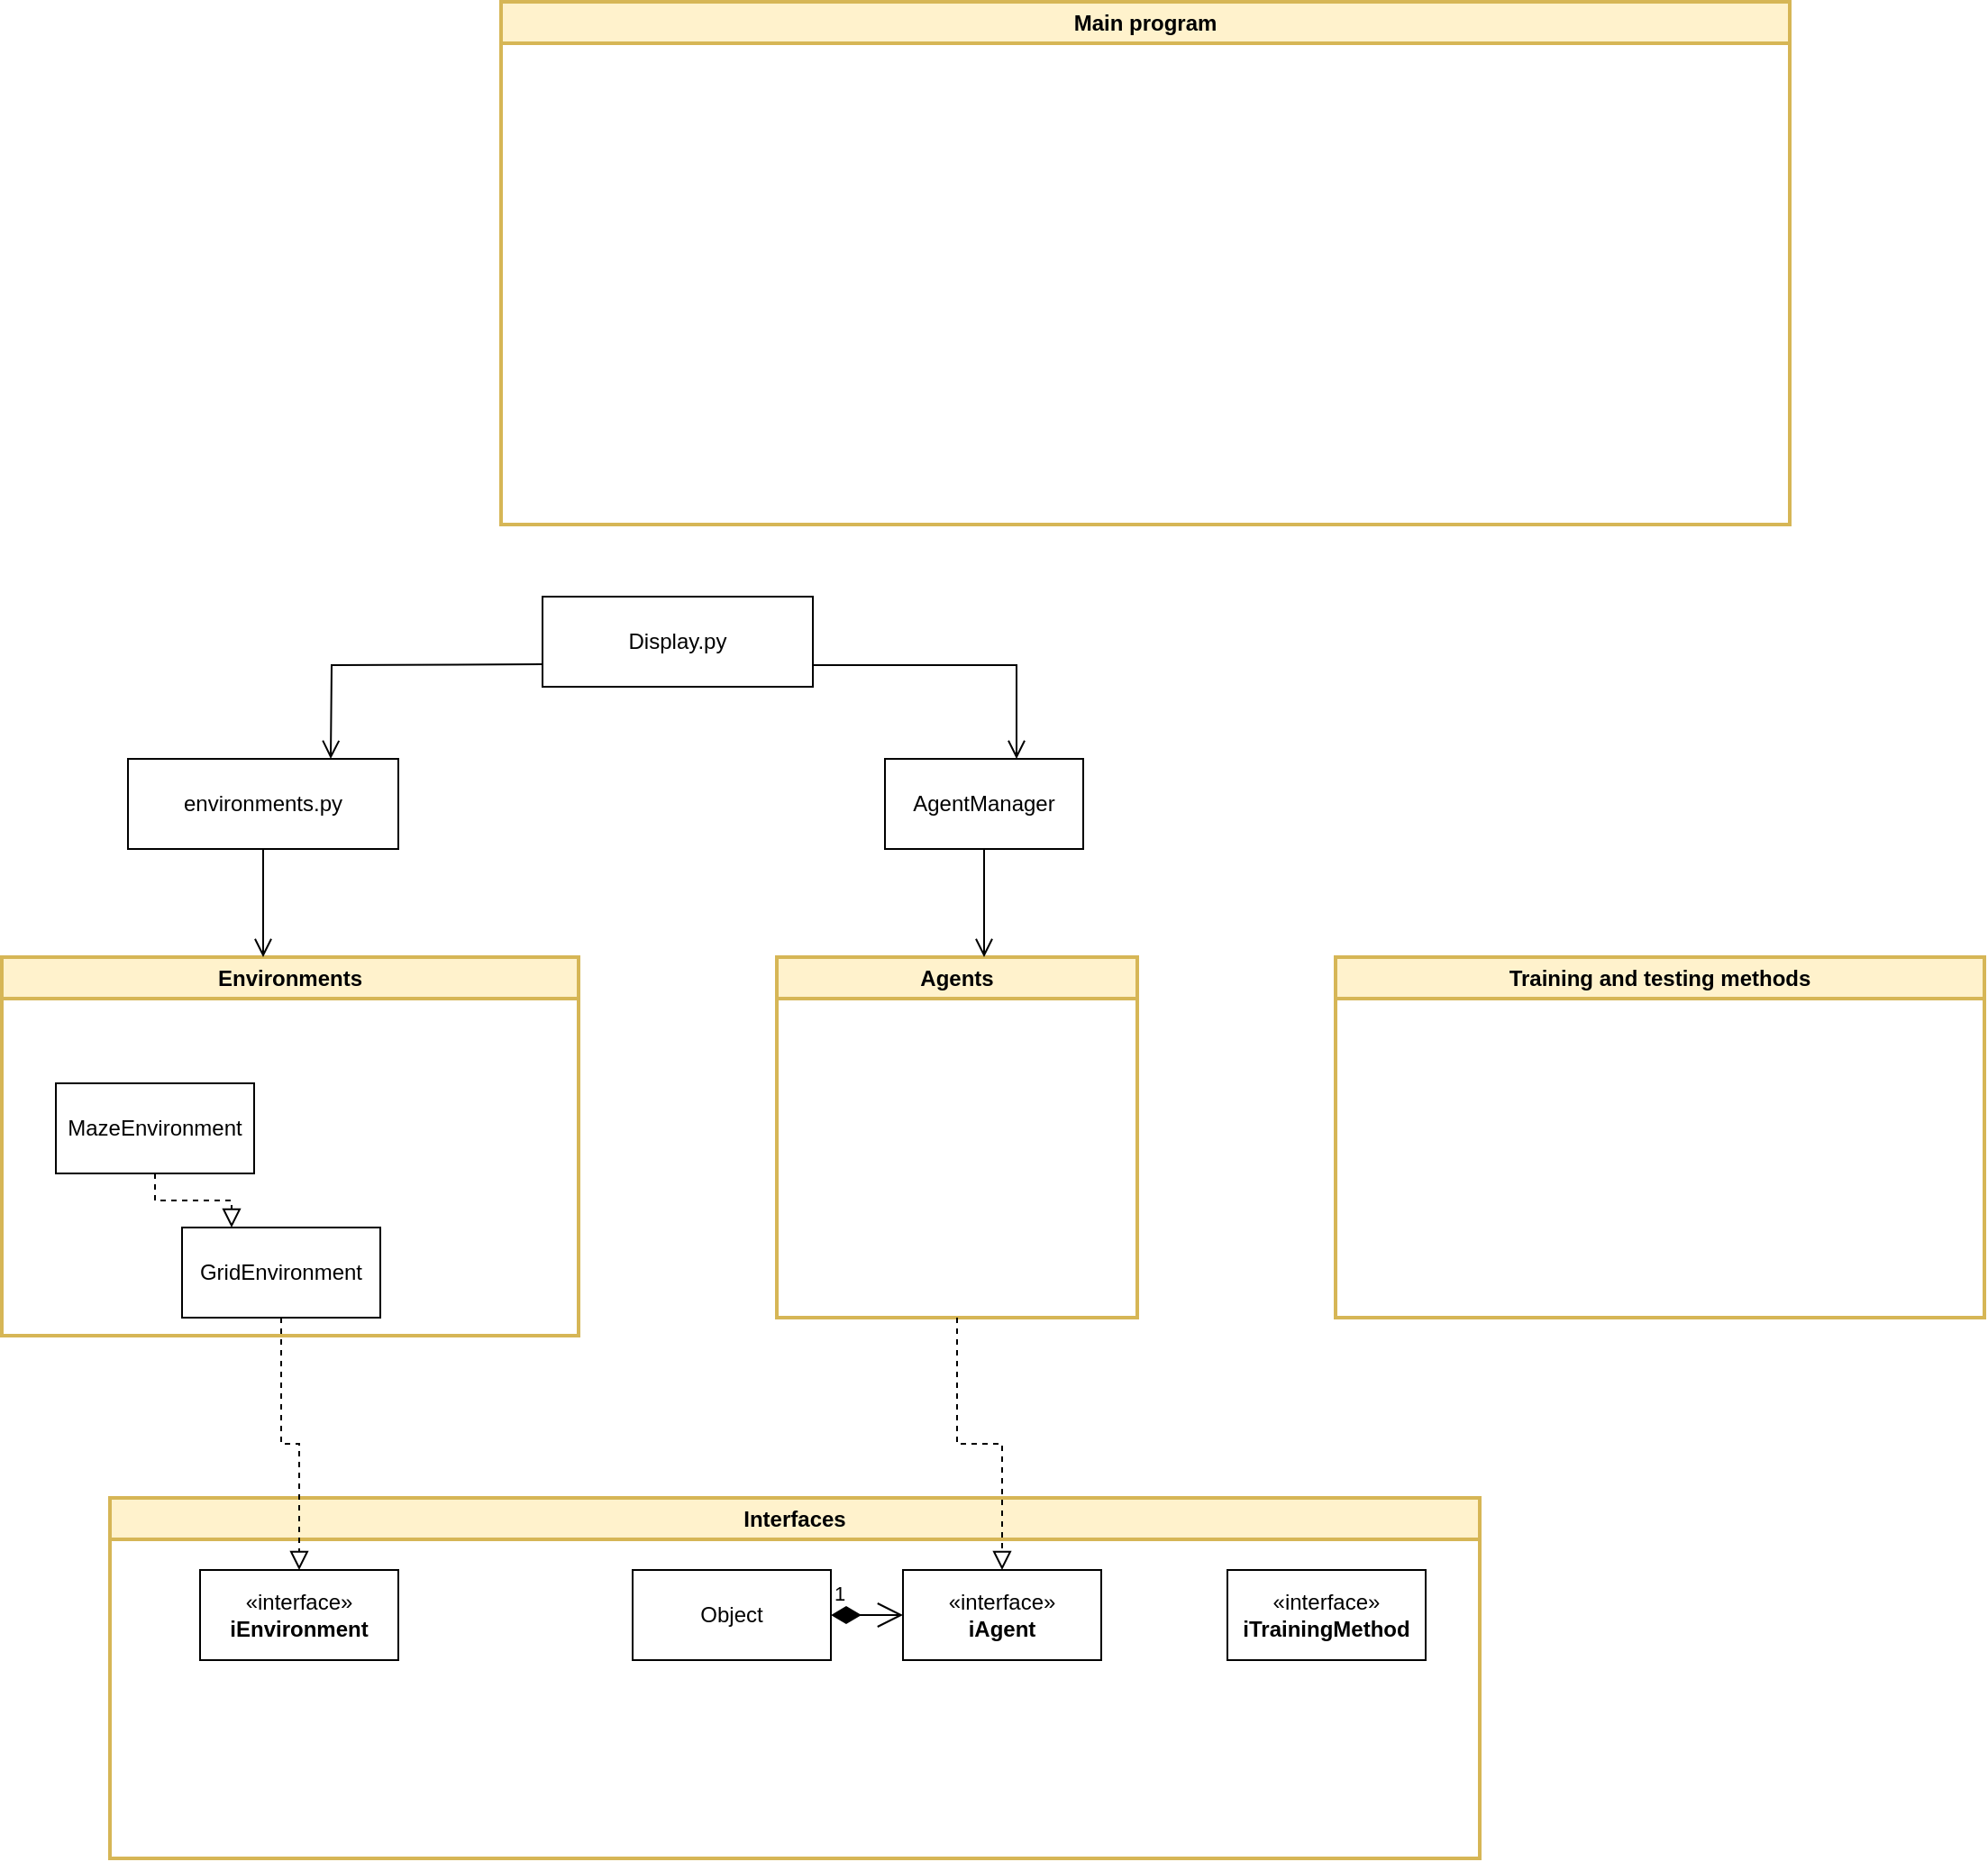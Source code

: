 <mxfile version="23.1.5" type="device">
  <diagram id="C5RBs43oDa-KdzZeNtuy" name="Page-1">
    <mxGraphModel dx="1595" dy="2114" grid="1" gridSize="10" guides="1" tooltips="1" connect="1" arrows="1" fold="1" page="1" pageScale="1" pageWidth="827" pageHeight="1169" math="0" shadow="0">
      <root>
        <mxCell id="WIyWlLk6GJQsqaUBKTNV-0" />
        <mxCell id="WIyWlLk6GJQsqaUBKTNV-1" parent="WIyWlLk6GJQsqaUBKTNV-0" />
        <mxCell id="FsBerznZIu6OIqvYbo5E-1" value="Agents" style="swimlane;whiteSpace=wrap;html=1;strokeWidth=2;fillColor=#fff2cc;strokeColor=#d6b656;" parent="WIyWlLk6GJQsqaUBKTNV-1" vertex="1">
          <mxGeometry x="500" y="300" width="200" height="200" as="geometry" />
        </mxCell>
        <mxCell id="FsBerznZIu6OIqvYbo5E-2" value="Environments" style="swimlane;whiteSpace=wrap;html=1;fillColor=#fff2cc;strokeColor=#d6b656;strokeWidth=2;" parent="WIyWlLk6GJQsqaUBKTNV-1" vertex="1">
          <mxGeometry x="70" y="300" width="320" height="210" as="geometry" />
        </mxCell>
        <mxCell id="G3Sz71prsRPAuzEE25Oy-8" value="GridEnvironment" style="html=1;whiteSpace=wrap;" vertex="1" parent="FsBerznZIu6OIqvYbo5E-2">
          <mxGeometry x="100" y="150" width="110" height="50" as="geometry" />
        </mxCell>
        <mxCell id="G3Sz71prsRPAuzEE25Oy-11" value="MazeEnvironment" style="html=1;whiteSpace=wrap;" vertex="1" parent="FsBerznZIu6OIqvYbo5E-2">
          <mxGeometry x="30" y="70" width="110" height="50" as="geometry" />
        </mxCell>
        <mxCell id="G3Sz71prsRPAuzEE25Oy-12" value="" style="endArrow=block;startArrow=none;endFill=0;startFill=0;endSize=8;html=1;verticalAlign=bottom;dashed=1;labelBackgroundColor=none;rounded=0;exitX=0.5;exitY=1;exitDx=0;exitDy=0;entryX=0.25;entryY=0;entryDx=0;entryDy=0;edgeStyle=orthogonalEdgeStyle;" edge="1" parent="FsBerznZIu6OIqvYbo5E-2" source="G3Sz71prsRPAuzEE25Oy-11" target="G3Sz71prsRPAuzEE25Oy-8">
          <mxGeometry width="160" relative="1" as="geometry">
            <mxPoint x="165" y="210" as="sourcePoint" />
            <mxPoint x="160" y="310" as="targetPoint" />
          </mxGeometry>
        </mxCell>
        <mxCell id="G3Sz71prsRPAuzEE25Oy-0" value="Interfaces" style="swimlane;whiteSpace=wrap;html=1;fillColor=#fff2cc;strokeColor=#d6b656;strokeWidth=2;" vertex="1" parent="WIyWlLk6GJQsqaUBKTNV-1">
          <mxGeometry x="130" y="600" width="760" height="200" as="geometry" />
        </mxCell>
        <mxCell id="G3Sz71prsRPAuzEE25Oy-3" value="«interface»&lt;br&gt;&lt;b&gt;iAgent&lt;/b&gt;" style="html=1;whiteSpace=wrap;" vertex="1" parent="G3Sz71prsRPAuzEE25Oy-0">
          <mxGeometry x="440" y="40" width="110" height="50" as="geometry" />
        </mxCell>
        <mxCell id="G3Sz71prsRPAuzEE25Oy-4" value="Object" style="html=1;whiteSpace=wrap;" vertex="1" parent="G3Sz71prsRPAuzEE25Oy-0">
          <mxGeometry x="290" y="40" width="110" height="50" as="geometry" />
        </mxCell>
        <mxCell id="G3Sz71prsRPAuzEE25Oy-7" value="«interface»&lt;br&gt;&lt;b&gt;iEnvironment&lt;br&gt;&lt;/b&gt;" style="html=1;whiteSpace=wrap;" vertex="1" parent="G3Sz71prsRPAuzEE25Oy-0">
          <mxGeometry x="50" y="40" width="110" height="50" as="geometry" />
        </mxCell>
        <mxCell id="G3Sz71prsRPAuzEE25Oy-13" value="1" style="endArrow=open;html=1;endSize=12;startArrow=diamondThin;startSize=14;startFill=1;edgeStyle=orthogonalEdgeStyle;align=left;verticalAlign=bottom;rounded=0;exitX=1;exitY=0.5;exitDx=0;exitDy=0;entryX=0;entryY=0.5;entryDx=0;entryDy=0;" edge="1" parent="G3Sz71prsRPAuzEE25Oy-0" source="G3Sz71prsRPAuzEE25Oy-4" target="G3Sz71prsRPAuzEE25Oy-3">
          <mxGeometry x="-1" y="3" relative="1" as="geometry">
            <mxPoint x="210" y="-100" as="sourcePoint" />
            <mxPoint x="370" y="-100" as="targetPoint" />
          </mxGeometry>
        </mxCell>
        <mxCell id="G3Sz71prsRPAuzEE25Oy-62" value="«interface»&lt;br&gt;&lt;b&gt;iTrainingMethod&lt;br&gt;&lt;/b&gt;" style="html=1;whiteSpace=wrap;" vertex="1" parent="G3Sz71prsRPAuzEE25Oy-0">
          <mxGeometry x="620" y="40" width="110" height="50" as="geometry" />
        </mxCell>
        <mxCell id="G3Sz71prsRPAuzEE25Oy-5" value="" style="endArrow=block;startArrow=none;endFill=0;startFill=0;endSize=8;html=1;verticalAlign=bottom;dashed=1;labelBackgroundColor=none;rounded=0;exitX=0.5;exitY=1;exitDx=0;exitDy=0;entryX=0.5;entryY=0;entryDx=0;entryDy=0;edgeStyle=orthogonalEdgeStyle;" edge="1" parent="WIyWlLk6GJQsqaUBKTNV-1" source="G3Sz71prsRPAuzEE25Oy-8" target="G3Sz71prsRPAuzEE25Oy-7">
          <mxGeometry width="160" relative="1" as="geometry">
            <mxPoint x="330" y="660" as="sourcePoint" />
            <mxPoint x="220" y="600" as="targetPoint" />
          </mxGeometry>
        </mxCell>
        <mxCell id="G3Sz71prsRPAuzEE25Oy-16" value="AgentManager" style="html=1;whiteSpace=wrap;" vertex="1" parent="WIyWlLk6GJQsqaUBKTNV-1">
          <mxGeometry x="560" y="190" width="110" height="50" as="geometry" />
        </mxCell>
        <mxCell id="G3Sz71prsRPAuzEE25Oy-58" value="" style="endArrow=open;startArrow=none;endFill=0;startFill=0;endSize=8;html=1;verticalAlign=bottom;labelBackgroundColor=none;strokeWidth=1;rounded=0;exitX=0.5;exitY=1;exitDx=0;exitDy=0;" edge="1" parent="WIyWlLk6GJQsqaUBKTNV-1" source="G3Sz71prsRPAuzEE25Oy-16">
          <mxGeometry width="160" relative="1" as="geometry">
            <mxPoint x="330" y="370" as="sourcePoint" />
            <mxPoint x="615" y="300" as="targetPoint" />
          </mxGeometry>
        </mxCell>
        <mxCell id="G3Sz71prsRPAuzEE25Oy-59" value="" style="endArrow=open;startArrow=none;endFill=0;startFill=0;endSize=8;html=1;verticalAlign=bottom;labelBackgroundColor=none;strokeWidth=1;rounded=0;exitX=0.5;exitY=1;exitDx=0;exitDy=0;" edge="1" source="G3Sz71prsRPAuzEE25Oy-60" parent="WIyWlLk6GJQsqaUBKTNV-1">
          <mxGeometry width="160" relative="1" as="geometry">
            <mxPoint x="-70" y="370" as="sourcePoint" />
            <mxPoint x="215" y="300" as="targetPoint" />
          </mxGeometry>
        </mxCell>
        <mxCell id="G3Sz71prsRPAuzEE25Oy-60" value="environments.py" style="html=1;whiteSpace=wrap;" vertex="1" parent="WIyWlLk6GJQsqaUBKTNV-1">
          <mxGeometry x="140" y="190" width="150" height="50" as="geometry" />
        </mxCell>
        <mxCell id="G3Sz71prsRPAuzEE25Oy-61" value="Display.py" style="html=1;whiteSpace=wrap;" vertex="1" parent="WIyWlLk6GJQsqaUBKTNV-1">
          <mxGeometry x="370" y="100" width="150" height="50" as="geometry" />
        </mxCell>
        <mxCell id="G3Sz71prsRPAuzEE25Oy-63" value="" style="endArrow=open;startArrow=none;endFill=0;startFill=0;endSize=8;html=1;verticalAlign=bottom;labelBackgroundColor=none;strokeWidth=1;rounded=0;exitX=0;exitY=0.75;exitDx=0;exitDy=0;entryX=0.75;entryY=0;entryDx=0;entryDy=0;" edge="1" parent="WIyWlLk6GJQsqaUBKTNV-1" source="G3Sz71prsRPAuzEE25Oy-61" target="G3Sz71prsRPAuzEE25Oy-60">
          <mxGeometry width="160" relative="1" as="geometry">
            <mxPoint x="225" y="250" as="sourcePoint" />
            <mxPoint x="225" y="310" as="targetPoint" />
            <Array as="points">
              <mxPoint x="253" y="138" />
            </Array>
          </mxGeometry>
        </mxCell>
        <mxCell id="G3Sz71prsRPAuzEE25Oy-64" value="" style="endArrow=open;startArrow=none;endFill=0;startFill=0;endSize=8;html=1;verticalAlign=bottom;labelBackgroundColor=none;strokeWidth=1;rounded=0;entryX=0.75;entryY=0;entryDx=0;entryDy=0;" edge="1" parent="WIyWlLk6GJQsqaUBKTNV-1">
          <mxGeometry width="160" relative="1" as="geometry">
            <mxPoint x="520" y="138" as="sourcePoint" />
            <mxPoint x="633" y="190" as="targetPoint" />
            <Array as="points">
              <mxPoint x="633" y="138" />
            </Array>
          </mxGeometry>
        </mxCell>
        <mxCell id="G3Sz71prsRPAuzEE25Oy-6" value="" style="endArrow=block;startArrow=none;endFill=0;startFill=0;endSize=8;html=1;verticalAlign=bottom;dashed=1;labelBackgroundColor=none;rounded=0;entryX=0.5;entryY=0;entryDx=0;entryDy=0;exitX=0.5;exitY=1;exitDx=0;exitDy=0;edgeStyle=elbowEdgeStyle;elbow=vertical;" edge="1" parent="WIyWlLk6GJQsqaUBKTNV-1" source="FsBerznZIu6OIqvYbo5E-1" target="G3Sz71prsRPAuzEE25Oy-3">
          <mxGeometry width="160" relative="1" as="geometry">
            <mxPoint x="625" y="540" as="sourcePoint" />
            <mxPoint x="580" y="675" as="targetPoint" />
          </mxGeometry>
        </mxCell>
        <mxCell id="G3Sz71prsRPAuzEE25Oy-65" value="Main program" style="swimlane;whiteSpace=wrap;html=1;strokeWidth=2;fillColor=#fff2cc;strokeColor=#d6b656;startSize=23;" vertex="1" parent="WIyWlLk6GJQsqaUBKTNV-1">
          <mxGeometry x="347" y="-230" width="715" height="290" as="geometry" />
        </mxCell>
        <mxCell id="G3Sz71prsRPAuzEE25Oy-66" value="Training and testing methods" style="swimlane;whiteSpace=wrap;html=1;strokeWidth=2;fillColor=#fff2cc;strokeColor=#d6b656;" vertex="1" parent="WIyWlLk6GJQsqaUBKTNV-1">
          <mxGeometry x="810" y="300" width="360" height="200" as="geometry" />
        </mxCell>
      </root>
    </mxGraphModel>
  </diagram>
</mxfile>
